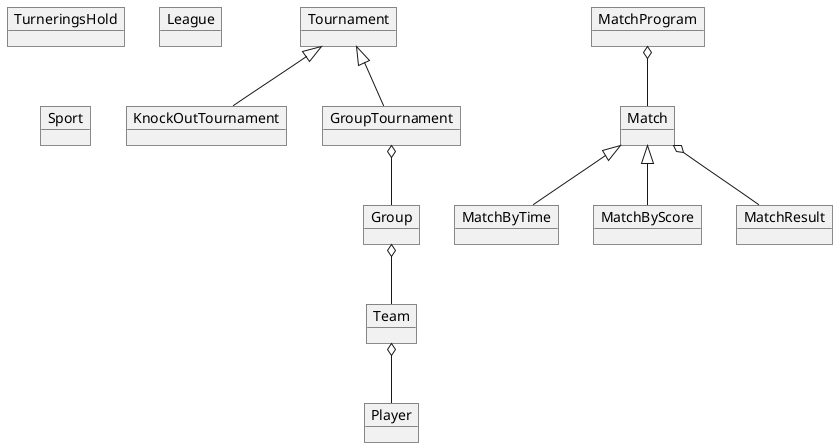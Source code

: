 @startuml

object Tournament
object TurneringsHold
object League
object Match
object MatchByTime
object MatchByScore
object MatchProgram
object MatchResult
object Sport
object KnockOutTournament
object GroupTournament
object Group

object Team
object Player

Team o-- Player
Match <|-- MatchByScore
Match <|-- MatchByTime

Tournament <|-- KnockOutTournament
Tournament <|-- GroupTournament
Match o-- MatchResult
MatchProgram o-- Match
Group o-- Team
GroupTournament o-- Group


@enduml